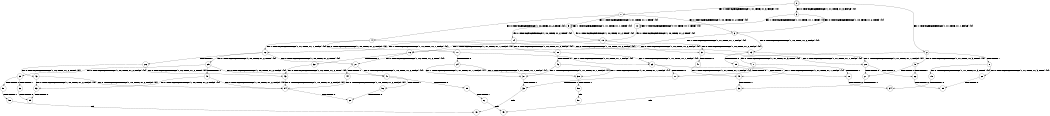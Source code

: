 digraph BCG {
size = "7, 10.5";
center = TRUE;
node [shape = circle];
0 [peripheries = 2];
0 -> 1 [label = "EX !0 !ATOMIC_EXCH_BRANCH (1, +1, TRUE, +1, 3, FALSE) !{0}"];
0 -> 2 [label = "EX !1 !ATOMIC_EXCH_BRANCH (1, +1, TRUE, +1, 1, FALSE) !{0}"];
0 -> 3 [label = "EX !0 !ATOMIC_EXCH_BRANCH (1, +1, TRUE, +1, 3, FALSE) !{0}"];
1 -> 4 [label = "EX !0 !ATOMIC_EXCH_BRANCH (1, +0, TRUE, +1, 2, TRUE) !{0}"];
1 -> 5 [label = "EX !1 !ATOMIC_EXCH_BRANCH (1, +1, TRUE, +1, 1, TRUE) !{0}"];
1 -> 6 [label = "EX !0 !ATOMIC_EXCH_BRANCH (1, +0, TRUE, +1, 2, TRUE) !{0}"];
2 -> 7 [label = "EX !0 !ATOMIC_EXCH_BRANCH (1, +1, TRUE, +1, 3, TRUE) !{0}"];
2 -> 8 [label = "TERMINATE !1"];
2 -> 9 [label = "EX !0 !ATOMIC_EXCH_BRANCH (1, +1, TRUE, +1, 3, TRUE) !{0}"];
3 -> 10 [label = "EX !1 !ATOMIC_EXCH_BRANCH (1, +1, TRUE, +1, 1, TRUE) !{0}"];
3 -> 6 [label = "EX !0 !ATOMIC_EXCH_BRANCH (1, +0, TRUE, +1, 2, TRUE) !{0}"];
4 -> 11 [label = "EX !0 !ATOMIC_EXCH_BRANCH (1, +0, TRUE, +1, 2, FALSE) !{0}"];
4 -> 12 [label = "EX !1 !ATOMIC_EXCH_BRANCH (1, +1, TRUE, +1, 1, FALSE) !{0}"];
4 -> 13 [label = "EX !0 !ATOMIC_EXCH_BRANCH (1, +0, TRUE, +1, 2, FALSE) !{0}"];
5 -> 14 [label = "EX !0 !ATOMIC_EXCH_BRANCH (1, +0, TRUE, +1, 2, TRUE) !{0}"];
5 -> 5 [label = "EX !1 !ATOMIC_EXCH_BRANCH (1, +1, TRUE, +1, 1, TRUE) !{0}"];
5 -> 15 [label = "EX !0 !ATOMIC_EXCH_BRANCH (1, +0, TRUE, +1, 2, TRUE) !{0}"];
6 -> 16 [label = "EX !1 !ATOMIC_EXCH_BRANCH (1, +1, TRUE, +1, 1, FALSE) !{0}"];
6 -> 13 [label = "EX !0 !ATOMIC_EXCH_BRANCH (1, +0, TRUE, +1, 2, FALSE) !{0}"];
7 -> 17 [label = "TERMINATE !0"];
7 -> 18 [label = "TERMINATE !1"];
8 -> 19 [label = "EX !0 !ATOMIC_EXCH_BRANCH (1, +1, TRUE, +1, 3, TRUE) !{0}"];
8 -> 20 [label = "EX !0 !ATOMIC_EXCH_BRANCH (1, +1, TRUE, +1, 3, TRUE) !{0}"];
9 -> 21 [label = "TERMINATE !0"];
9 -> 22 [label = "TERMINATE !1"];
10 -> 10 [label = "EX !1 !ATOMIC_EXCH_BRANCH (1, +1, TRUE, +1, 1, TRUE) !{0}"];
10 -> 15 [label = "EX !0 !ATOMIC_EXCH_BRANCH (1, +0, TRUE, +1, 2, TRUE) !{0}"];
11 -> 23 [label = "EX !1 !ATOMIC_EXCH_BRANCH (1, +1, TRUE, +1, 1, FALSE) !{0}"];
11 -> 24 [label = "TERMINATE !0"];
12 -> 25 [label = "EX !0 !ATOMIC_EXCH_BRANCH (1, +0, TRUE, +1, 2, TRUE) !{0}"];
12 -> 26 [label = "TERMINATE !1"];
12 -> 27 [label = "EX !0 !ATOMIC_EXCH_BRANCH (1, +0, TRUE, +1, 2, TRUE) !{0}"];
13 -> 28 [label = "EX !1 !ATOMIC_EXCH_BRANCH (1, +1, TRUE, +1, 1, FALSE) !{0}"];
13 -> 29 [label = "TERMINATE !0"];
14 -> 30 [label = "EX !0 !ATOMIC_EXCH_BRANCH (1, +0, TRUE, +1, 2, FALSE) !{0}"];
14 -> 12 [label = "EX !1 !ATOMIC_EXCH_BRANCH (1, +1, TRUE, +1, 1, FALSE) !{0}"];
14 -> 31 [label = "EX !0 !ATOMIC_EXCH_BRANCH (1, +0, TRUE, +1, 2, FALSE) !{0}"];
15 -> 16 [label = "EX !1 !ATOMIC_EXCH_BRANCH (1, +1, TRUE, +1, 1, FALSE) !{0}"];
15 -> 31 [label = "EX !0 !ATOMIC_EXCH_BRANCH (1, +0, TRUE, +1, 2, FALSE) !{0}"];
16 -> 32 [label = "TERMINATE !1"];
16 -> 27 [label = "EX !0 !ATOMIC_EXCH_BRANCH (1, +0, TRUE, +1, 2, TRUE) !{0}"];
17 -> 33 [label = "TERMINATE !1"];
18 -> 34 [label = "TERMINATE !0"];
19 -> 34 [label = "TERMINATE !0"];
20 -> 35 [label = "TERMINATE !0"];
21 -> 36 [label = "TERMINATE !1"];
22 -> 35 [label = "TERMINATE !0"];
23 -> 17 [label = "TERMINATE !0"];
23 -> 18 [label = "TERMINATE !1"];
24 -> 37 [label = "EX !1 !ATOMIC_EXCH_BRANCH (1, +1, TRUE, +1, 1, FALSE) !{1}"];
24 -> 38 [label = "EX !1 !ATOMIC_EXCH_BRANCH (1, +1, TRUE, +1, 1, FALSE) !{1}"];
25 -> 39 [label = "EX !0 !ATOMIC_EXCH_BRANCH (1, +0, TRUE, +1, 2, FALSE) !{0}"];
25 -> 40 [label = "TERMINATE !1"];
25 -> 41 [label = "EX !0 !ATOMIC_EXCH_BRANCH (1, +0, TRUE, +1, 2, FALSE) !{0}"];
26 -> 42 [label = "EX !0 !ATOMIC_EXCH_BRANCH (1, +0, TRUE, +1, 2, TRUE) !{0}"];
26 -> 43 [label = "EX !0 !ATOMIC_EXCH_BRANCH (1, +0, TRUE, +1, 2, TRUE) !{0}"];
27 -> 44 [label = "TERMINATE !1"];
27 -> 41 [label = "EX !0 !ATOMIC_EXCH_BRANCH (1, +0, TRUE, +1, 2, FALSE) !{0}"];
28 -> 21 [label = "TERMINATE !0"];
28 -> 22 [label = "TERMINATE !1"];
29 -> 45 [label = "EX !1 !ATOMIC_EXCH_BRANCH (1, +1, TRUE, +1, 1, FALSE) !{1}"];
30 -> 23 [label = "EX !1 !ATOMIC_EXCH_BRANCH (1, +1, TRUE, +1, 1, FALSE) !{0}"];
30 -> 46 [label = "TERMINATE !0"];
31 -> 28 [label = "EX !1 !ATOMIC_EXCH_BRANCH (1, +1, TRUE, +1, 1, FALSE) !{0}"];
31 -> 47 [label = "TERMINATE !0"];
32 -> 43 [label = "EX !0 !ATOMIC_EXCH_BRANCH (1, +0, TRUE, +1, 2, TRUE) !{0}"];
33 -> 48 [label = "exit"];
36 -> 49 [label = "exit"];
37 -> 33 [label = "TERMINATE !1"];
38 -> 50 [label = "TERMINATE !1"];
39 -> 51 [label = "TERMINATE !0"];
39 -> 52 [label = "TERMINATE !1"];
40 -> 53 [label = "EX !0 !ATOMIC_EXCH_BRANCH (1, +0, TRUE, +1, 2, FALSE) !{0}"];
40 -> 54 [label = "EX !0 !ATOMIC_EXCH_BRANCH (1, +0, TRUE, +1, 2, FALSE) !{0}"];
41 -> 55 [label = "TERMINATE !0"];
41 -> 56 [label = "TERMINATE !1"];
42 -> 53 [label = "EX !0 !ATOMIC_EXCH_BRANCH (1, +0, TRUE, +1, 2, FALSE) !{0}"];
42 -> 54 [label = "EX !0 !ATOMIC_EXCH_BRANCH (1, +0, TRUE, +1, 2, FALSE) !{0}"];
43 -> 54 [label = "EX !0 !ATOMIC_EXCH_BRANCH (1, +0, TRUE, +1, 2, FALSE) !{0}"];
44 -> 54 [label = "EX !0 !ATOMIC_EXCH_BRANCH (1, +0, TRUE, +1, 2, FALSE) !{0}"];
45 -> 36 [label = "TERMINATE !1"];
46 -> 37 [label = "EX !1 !ATOMIC_EXCH_BRANCH (1, +1, TRUE, +1, 1, FALSE) !{1}"];
46 -> 38 [label = "EX !1 !ATOMIC_EXCH_BRANCH (1, +1, TRUE, +1, 1, FALSE) !{1}"];
47 -> 45 [label = "EX !1 !ATOMIC_EXCH_BRANCH (1, +1, TRUE, +1, 1, FALSE) !{1}"];
50 -> 57 [label = "exit"];
51 -> 58 [label = "TERMINATE !1"];
52 -> 59 [label = "TERMINATE !0"];
53 -> 59 [label = "TERMINATE !0"];
54 -> 60 [label = "TERMINATE !0"];
55 -> 61 [label = "TERMINATE !1"];
56 -> 60 [label = "TERMINATE !0"];
58 -> 48 [label = "exit"];
61 -> 49 [label = "exit"];
}
